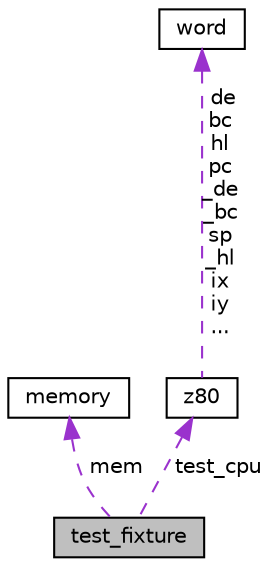 digraph G
{
  edge [fontname="Helvetica",fontsize="10",labelfontname="Helvetica",labelfontsize="10"];
  node [fontname="Helvetica",fontsize="10",shape=record];
  Node1 [label="test_fixture",height=0.2,width=0.4,color="black", fillcolor="grey75", style="filled" fontcolor="black"];
  Node2 -> Node1 [dir="back",color="darkorchid3",fontsize="10",style="dashed",label=" mem" ,fontname="Helvetica"];
  Node2 [label="memory",height=0.2,width=0.4,color="black", fillcolor="white", style="filled",URL="$structmemory.html"];
  Node3 -> Node1 [dir="back",color="darkorchid3",fontsize="10",style="dashed",label=" test_cpu" ,fontname="Helvetica"];
  Node3 [label="z80",height=0.2,width=0.4,color="black", fillcolor="white", style="filled",URL="$structz80.html"];
  Node4 -> Node3 [dir="back",color="darkorchid3",fontsize="10",style="dashed",label=" de\nbc\nhl\npc\n_de\n_bc\nsp\n_hl\nix\niy\n..." ,fontname="Helvetica"];
  Node4 [label="word",height=0.2,width=0.4,color="black", fillcolor="white", style="filled",URL="$unionword.html"];
}
